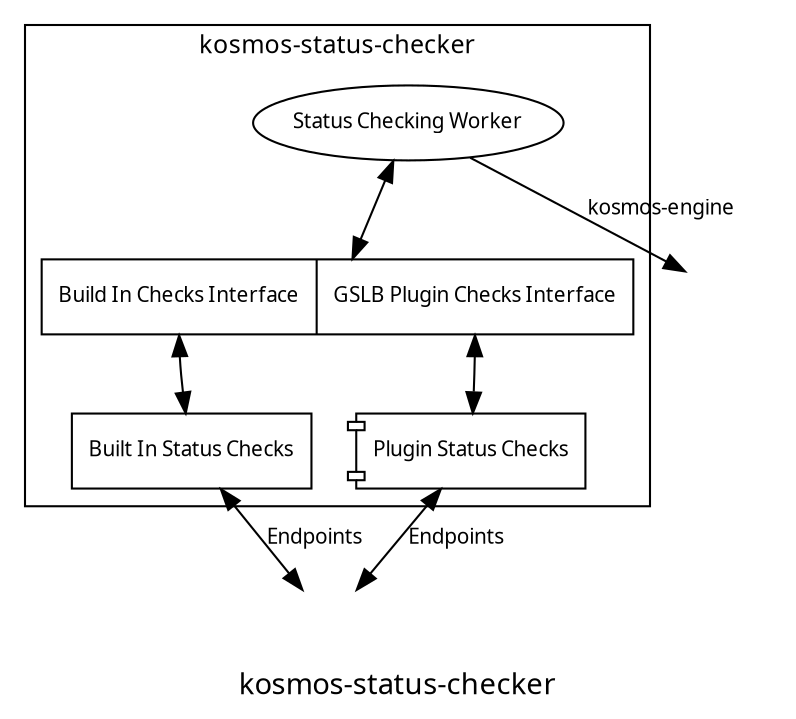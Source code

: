 digraph "Kosmos"{
    rankdir=TB
    node [ fontname="sans-serif"fontsize=10 ];
    edge [ fontname="sans-serif"fontsize=10 ];
    label="kosmos-status-checker";
    overlap="ortho";
    fontname="sans-serif"
    newrank=true

    subgraph cluster_status_checks {
        fontname="sans-serif"
        fontsize=12
        label="kosmos-status-checker";

        Worker[label="Status Checking Worker"];

        node[shape=record];
        Checks[label="<f0> Build In Checks Interface |<f1> GSLB Plugin Checks Interface"];

        BuiltInChecks[label="Built In Status Checks"]
        PluginChecks[label="Plugin Status Checks", shape="component"]
    }

    Endpoints [style="invisible"]
    Engine [style="invisible"]

    Worker -> Engine [label="kosmos-engine"];
    Worker -> Checks [dir="both"];
    Checks:f0 -> BuiltInChecks [dir="both"];
    Checks:f1 -> PluginChecks [dir="both"];
    BuiltInChecks -> Endpoints [dir="both" label="Endpoints"];
    PluginChecks -> Endpoints [dir="both" label="Endpoints"];


}